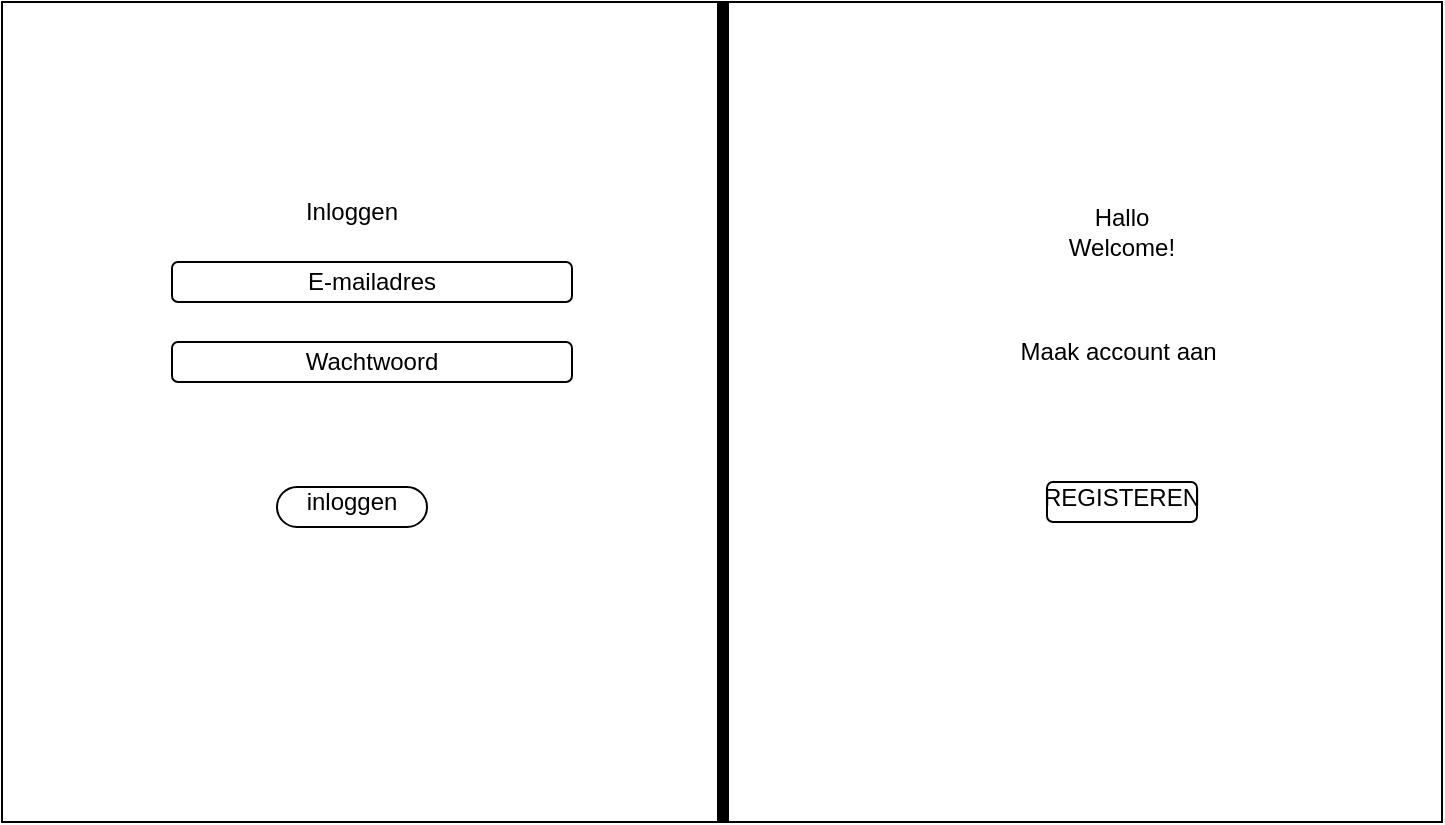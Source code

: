 <mxfile>
    <diagram id="gWXGfiudFhvckFrV3_yu" name="Page-1">
        <mxGraphModel dx="1072" dy="563" grid="1" gridSize="10" guides="1" tooltips="1" connect="1" arrows="1" fold="1" page="1" pageScale="1" pageWidth="850" pageHeight="1100" math="0" shadow="0">
            <root>
                <mxCell id="0"/>
                <mxCell id="1" parent="0"/>
                <mxCell id="2" value="" style="rounded=0;whiteSpace=wrap;html=1;" vertex="1" parent="1">
                    <mxGeometry x="65" y="80" width="720" height="410" as="geometry"/>
                </mxCell>
                <mxCell id="4" value="" style="html=1;points=[];perimeter=orthogonalPerimeter;fillColor=strokeColor;" vertex="1" parent="1">
                    <mxGeometry x="423" y="80" width="5" height="410" as="geometry"/>
                </mxCell>
                <mxCell id="6" value="Inloggen" style="text;html=1;align=center;verticalAlign=middle;whiteSpace=wrap;rounded=0;" vertex="1" parent="1">
                    <mxGeometry x="210" y="170" width="60" height="30" as="geometry"/>
                </mxCell>
                <mxCell id="8" value="Hallo Welcome!" style="text;html=1;align=center;verticalAlign=middle;whiteSpace=wrap;rounded=0;" vertex="1" parent="1">
                    <mxGeometry x="595" y="180" width="60" height="30" as="geometry"/>
                </mxCell>
                <mxCell id="9" value="Maak account aan&amp;nbsp;" style="text;html=1;align=center;verticalAlign=middle;whiteSpace=wrap;rounded=0;" vertex="1" parent="1">
                    <mxGeometry x="560" y="240" width="130" height="30" as="geometry"/>
                </mxCell>
                <mxCell id="10" value="" style="rounded=1;whiteSpace=wrap;html=1;" vertex="1" parent="1">
                    <mxGeometry x="587.5" y="320" width="75" height="20" as="geometry"/>
                </mxCell>
                <mxCell id="11" value="REGISTEREN" style="text;html=1;align=center;verticalAlign=middle;whiteSpace=wrap;rounded=0;" vertex="1" parent="1">
                    <mxGeometry x="590" y="320" width="70" height="15" as="geometry"/>
                </mxCell>
                <mxCell id="12" value="" style="rounded=1;whiteSpace=wrap;html=1;arcSize=50;" vertex="1" parent="1">
                    <mxGeometry x="202.5" y="322.5" width="75" height="20" as="geometry"/>
                </mxCell>
                <mxCell id="13" value="inloggen" style="text;html=1;align=center;verticalAlign=middle;whiteSpace=wrap;rounded=0;" vertex="1" parent="1">
                    <mxGeometry x="210" y="322.5" width="60" height="15" as="geometry"/>
                </mxCell>
                <mxCell id="15" value="E-mailadres" style="rounded=1;whiteSpace=wrap;html=1;" vertex="1" parent="1">
                    <mxGeometry x="150" y="210" width="200" height="20" as="geometry"/>
                </mxCell>
                <mxCell id="16" value="Wachtwoord" style="rounded=1;whiteSpace=wrap;html=1;" vertex="1" parent="1">
                    <mxGeometry x="150" y="250" width="200" height="20" as="geometry"/>
                </mxCell>
            </root>
        </mxGraphModel>
    </diagram>
</mxfile>